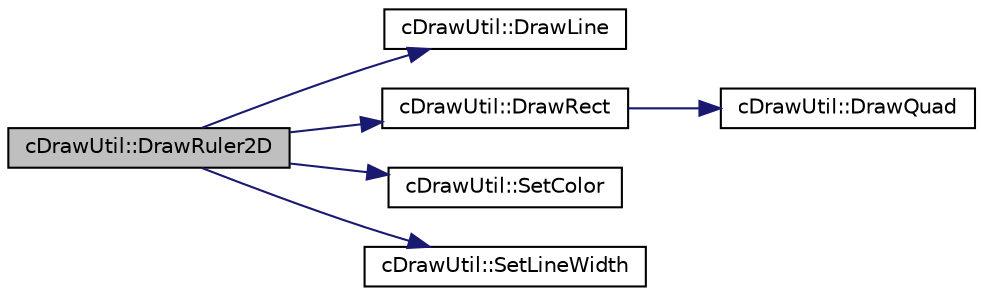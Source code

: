 digraph "cDrawUtil::DrawRuler2D"
{
 // LATEX_PDF_SIZE
  edge [fontname="Helvetica",fontsize="10",labelfontname="Helvetica",labelfontsize="10"];
  node [fontname="Helvetica",fontsize="10",shape=record];
  rankdir="LR";
  Node1 [label="cDrawUtil::DrawRuler2D",height=0.2,width=0.4,color="black", fillcolor="grey75", style="filled", fontcolor="black",tooltip=" "];
  Node1 -> Node2 [color="midnightblue",fontsize="10",style="solid",fontname="Helvetica"];
  Node2 [label="cDrawUtil::DrawLine",height=0.2,width=0.4,color="black", fillcolor="white", style="filled",URL="$classc_draw_util.html#a3e0e6d5260b7fb9aa090d673bc2d1f0c",tooltip=" "];
  Node1 -> Node3 [color="midnightblue",fontsize="10",style="solid",fontname="Helvetica"];
  Node3 [label="cDrawUtil::DrawRect",height=0.2,width=0.4,color="black", fillcolor="white", style="filled",URL="$classc_draw_util.html#a67c1005f7bd6edeee048fddbbe85307b",tooltip=" "];
  Node3 -> Node4 [color="midnightblue",fontsize="10",style="solid",fontname="Helvetica"];
  Node4 [label="cDrawUtil::DrawQuad",height=0.2,width=0.4,color="black", fillcolor="white", style="filled",URL="$classc_draw_util.html#a587df84fa22af009a224a64afc79fc93",tooltip=" "];
  Node1 -> Node5 [color="midnightblue",fontsize="10",style="solid",fontname="Helvetica"];
  Node5 [label="cDrawUtil::SetColor",height=0.2,width=0.4,color="black", fillcolor="white", style="filled",URL="$classc_draw_util.html#a4b68878bee6cbfe53db7dc6bb9e16f70",tooltip=" "];
  Node1 -> Node6 [color="midnightblue",fontsize="10",style="solid",fontname="Helvetica"];
  Node6 [label="cDrawUtil::SetLineWidth",height=0.2,width=0.4,color="black", fillcolor="white", style="filled",URL="$classc_draw_util.html#ade38eab887ec0dfe4b8f407474cb79a5",tooltip=" "];
}

